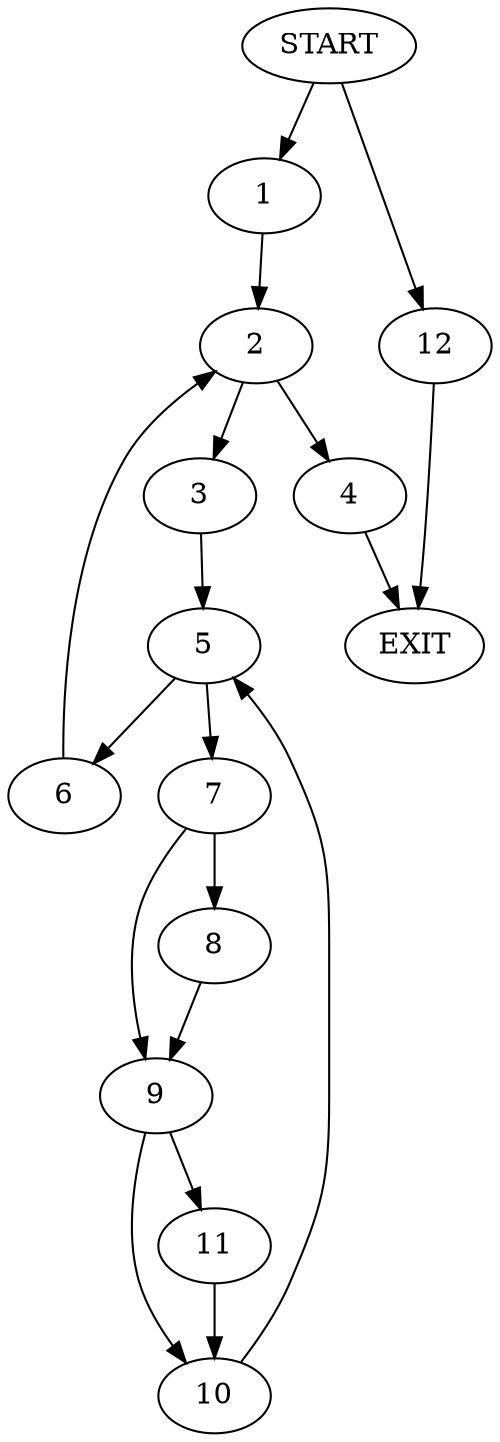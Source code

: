 digraph {
0 [label="START"]
13 [label="EXIT"]
0 -> 1
1 -> 2
2 -> 3
2 -> 4
4 -> 13
3 -> 5
5 -> 6
5 -> 7
7 -> 8
7 -> 9
6 -> 2
9 -> 10
9 -> 11
8 -> 9
11 -> 10
10 -> 5
0 -> 12
12 -> 13
}

